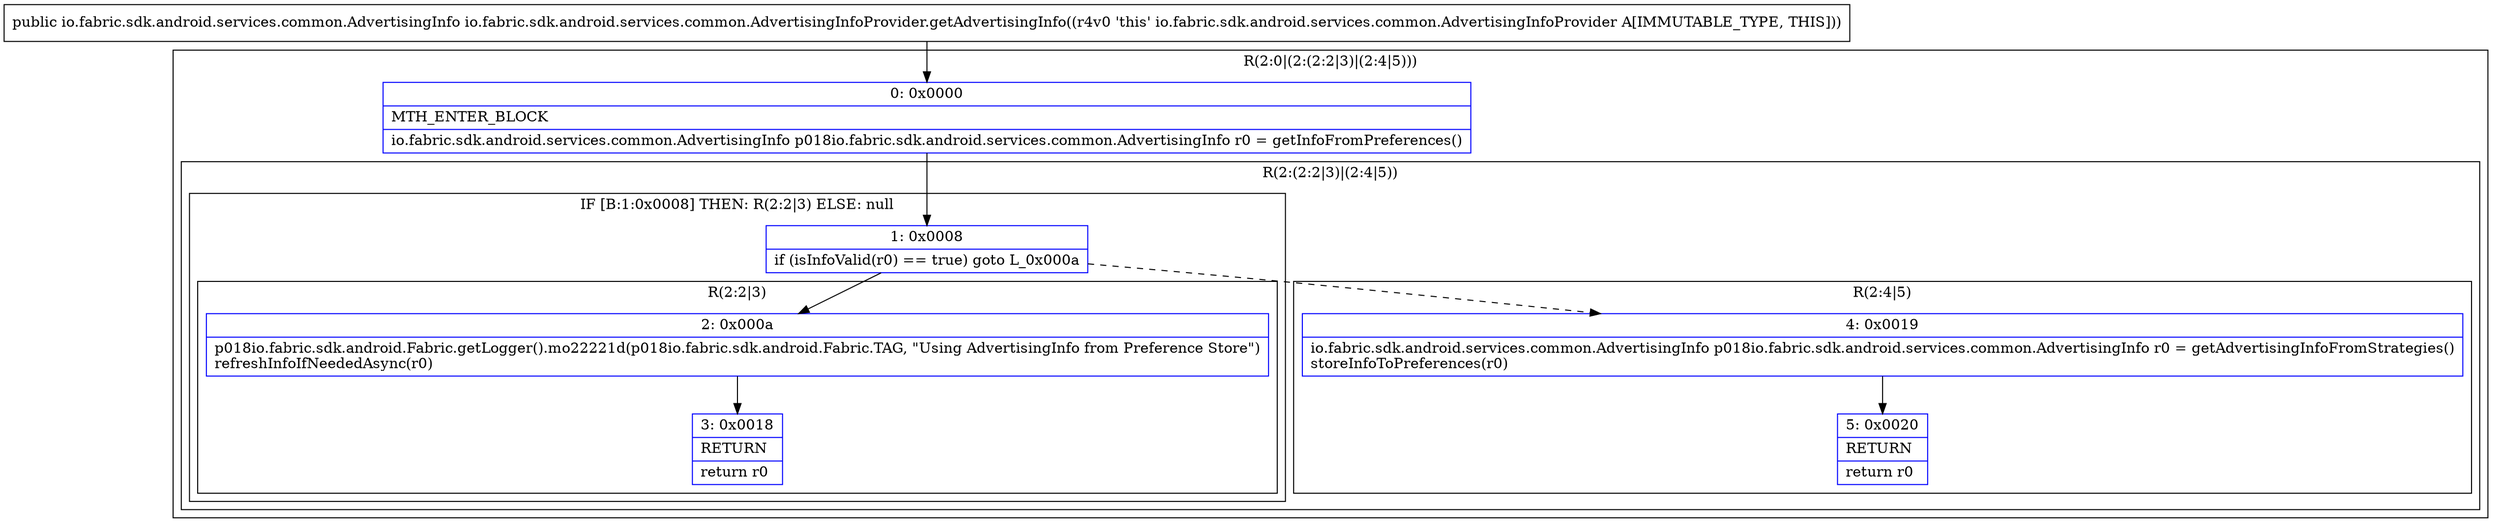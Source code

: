 digraph "CFG forio.fabric.sdk.android.services.common.AdvertisingInfoProvider.getAdvertisingInfo()Lio\/fabric\/sdk\/android\/services\/common\/AdvertisingInfo;" {
subgraph cluster_Region_582156738 {
label = "R(2:0|(2:(2:2|3)|(2:4|5)))";
node [shape=record,color=blue];
Node_0 [shape=record,label="{0\:\ 0x0000|MTH_ENTER_BLOCK\l|io.fabric.sdk.android.services.common.AdvertisingInfo p018io.fabric.sdk.android.services.common.AdvertisingInfo r0 = getInfoFromPreferences()\l}"];
subgraph cluster_Region_201431524 {
label = "R(2:(2:2|3)|(2:4|5))";
node [shape=record,color=blue];
subgraph cluster_IfRegion_1202434706 {
label = "IF [B:1:0x0008] THEN: R(2:2|3) ELSE: null";
node [shape=record,color=blue];
Node_1 [shape=record,label="{1\:\ 0x0008|if (isInfoValid(r0) == true) goto L_0x000a\l}"];
subgraph cluster_Region_2004426931 {
label = "R(2:2|3)";
node [shape=record,color=blue];
Node_2 [shape=record,label="{2\:\ 0x000a|p018io.fabric.sdk.android.Fabric.getLogger().mo22221d(p018io.fabric.sdk.android.Fabric.TAG, \"Using AdvertisingInfo from Preference Store\")\lrefreshInfoIfNeededAsync(r0)\l}"];
Node_3 [shape=record,label="{3\:\ 0x0018|RETURN\l|return r0\l}"];
}
}
subgraph cluster_Region_1735641265 {
label = "R(2:4|5)";
node [shape=record,color=blue];
Node_4 [shape=record,label="{4\:\ 0x0019|io.fabric.sdk.android.services.common.AdvertisingInfo p018io.fabric.sdk.android.services.common.AdvertisingInfo r0 = getAdvertisingInfoFromStrategies()\lstoreInfoToPreferences(r0)\l}"];
Node_5 [shape=record,label="{5\:\ 0x0020|RETURN\l|return r0\l}"];
}
}
}
MethodNode[shape=record,label="{public io.fabric.sdk.android.services.common.AdvertisingInfo io.fabric.sdk.android.services.common.AdvertisingInfoProvider.getAdvertisingInfo((r4v0 'this' io.fabric.sdk.android.services.common.AdvertisingInfoProvider A[IMMUTABLE_TYPE, THIS])) }"];
MethodNode -> Node_0;
Node_0 -> Node_1;
Node_1 -> Node_2;
Node_1 -> Node_4[style=dashed];
Node_2 -> Node_3;
Node_4 -> Node_5;
}

